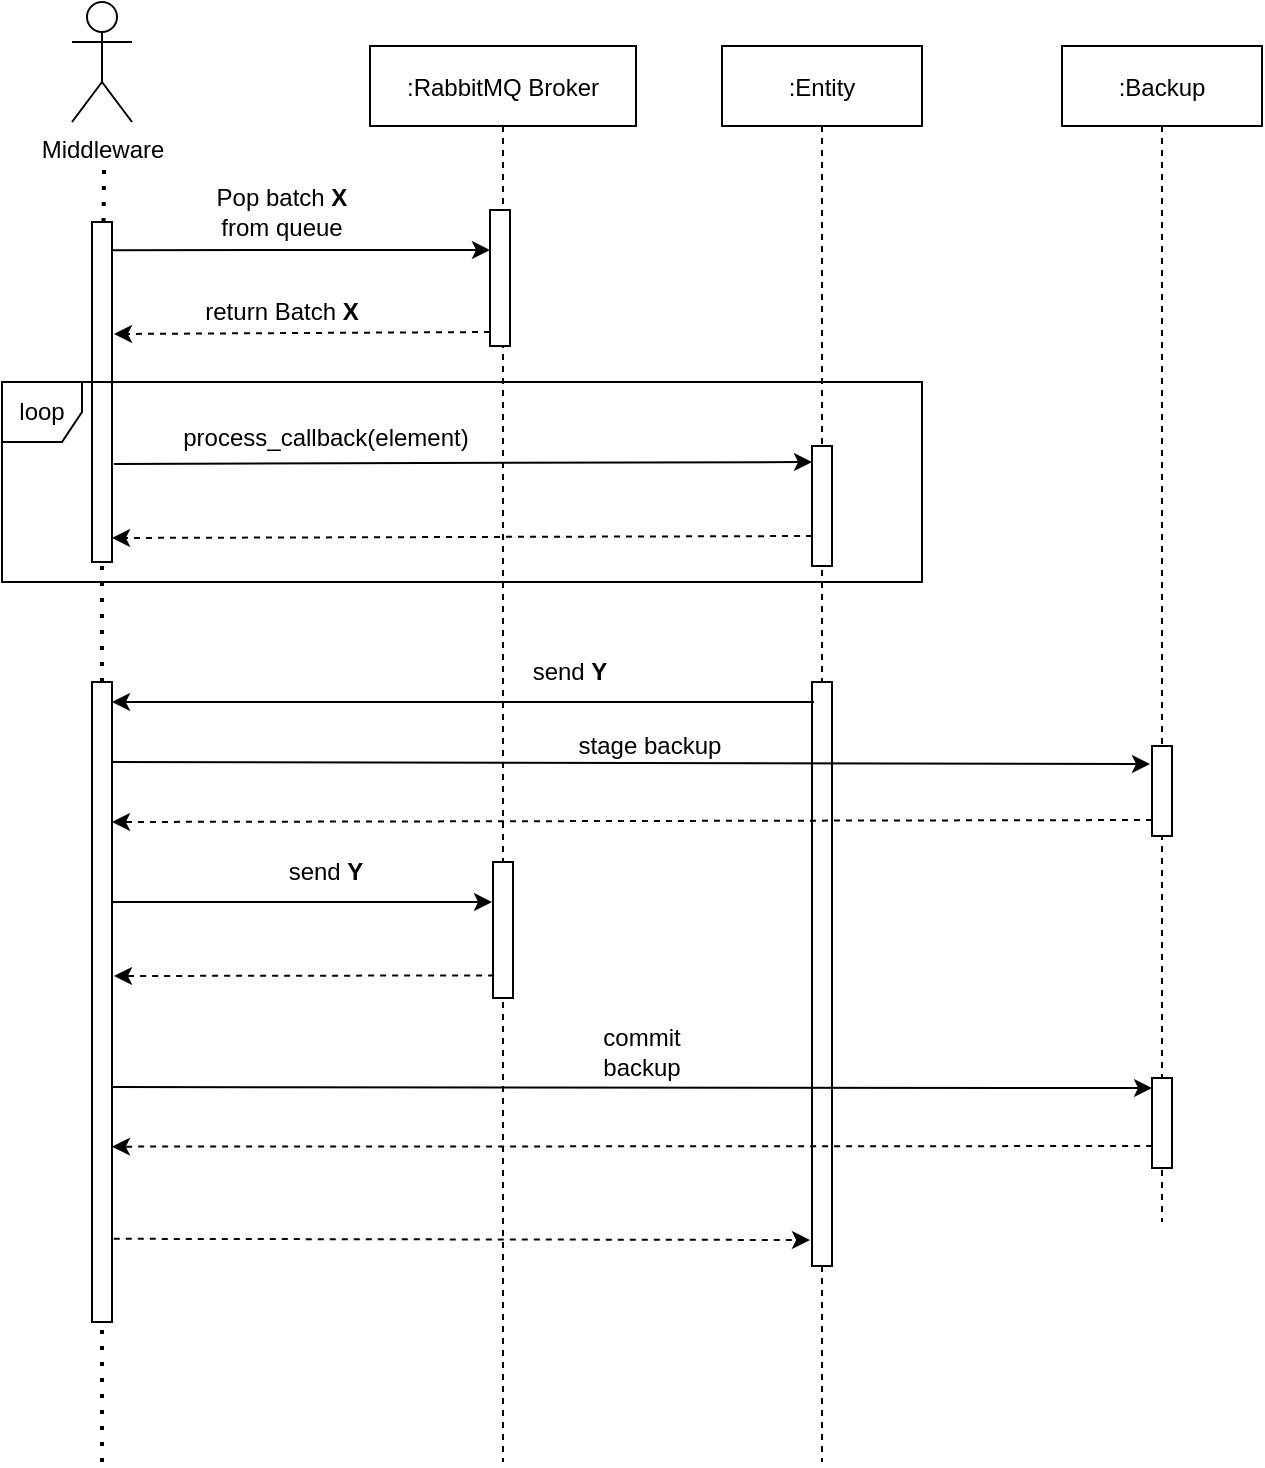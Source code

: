 <mxfile version="20.0.4" type="device"><diagram id="kgpKYQtTHZ0yAKxKKP6v" name="Page-1"><mxGraphModel dx="1363" dy="613" grid="1" gridSize="10" guides="1" tooltips="1" connect="1" arrows="1" fold="1" page="1" pageScale="1" pageWidth="850" pageHeight="1100" math="0" shadow="0"><root><mxCell id="0"/><mxCell id="1" parent="0"/><mxCell id="3nuBFxr9cyL0pnOWT2aG-5" value=":RabbitMQ Broker" style="shape=umlLifeline;perimeter=lifelinePerimeter;container=1;collapsible=0;recursiveResize=0;rounded=0;shadow=0;strokeWidth=1;" parent="1" vertex="1"><mxGeometry x="284" y="82" width="133" height="708" as="geometry"/></mxCell><mxCell id="3nuBFxr9cyL0pnOWT2aG-6" value="" style="points=[];perimeter=orthogonalPerimeter;rounded=0;shadow=0;strokeWidth=1;" parent="3nuBFxr9cyL0pnOWT2aG-5" vertex="1"><mxGeometry x="60" y="82" width="10" height="68" as="geometry"/></mxCell><mxCell id="yH2SsI4w6Yb95GrRQB9b-28" value="send &lt;b&gt;Y&lt;/b&gt;" style="text;html=1;strokeColor=none;fillColor=none;align=center;verticalAlign=middle;whiteSpace=wrap;rounded=0;" vertex="1" parent="3nuBFxr9cyL0pnOWT2aG-5"><mxGeometry x="60" y="298" width="80" height="30" as="geometry"/></mxCell><mxCell id="yH2SsI4w6Yb95GrRQB9b-38" value="" style="points=[];perimeter=orthogonalPerimeter;rounded=0;shadow=0;strokeWidth=1;" vertex="1" parent="3nuBFxr9cyL0pnOWT2aG-5"><mxGeometry x="61.5" y="408" width="10" height="68" as="geometry"/></mxCell><mxCell id="yH2SsI4w6Yb95GrRQB9b-1" value=":Entity" style="shape=umlLifeline;perimeter=lifelinePerimeter;container=1;collapsible=0;recursiveResize=0;rounded=0;shadow=0;strokeWidth=1;" vertex="1" parent="1"><mxGeometry x="460" y="82" width="100" height="708" as="geometry"/></mxCell><mxCell id="yH2SsI4w6Yb95GrRQB9b-2" value="" style="points=[];perimeter=orthogonalPerimeter;rounded=0;shadow=0;strokeWidth=1;" vertex="1" parent="yH2SsI4w6Yb95GrRQB9b-1"><mxGeometry x="45" y="200" width="10" height="60" as="geometry"/></mxCell><mxCell id="yH2SsI4w6Yb95GrRQB9b-29" value="" style="rounded=0;whiteSpace=wrap;html=1;" vertex="1" parent="yH2SsI4w6Yb95GrRQB9b-1"><mxGeometry x="45" y="318" width="10" height="292" as="geometry"/></mxCell><mxCell id="yH2SsI4w6Yb95GrRQB9b-3" value="Middleware" style="shape=umlActor;verticalLabelPosition=bottom;verticalAlign=top;html=1;outlineConnect=0;" vertex="1" parent="1"><mxGeometry x="135" y="60" width="30" height="60" as="geometry"/></mxCell><mxCell id="yH2SsI4w6Yb95GrRQB9b-4" value="" style="endArrow=none;dashed=1;html=1;dashPattern=1 3;strokeWidth=2;rounded=0;startArrow=none;" edge="1" parent="1" source="yH2SsI4w6Yb95GrRQB9b-14"><mxGeometry width="50" height="50" relative="1" as="geometry"><mxPoint x="150" y="470" as="sourcePoint"/><mxPoint x="151" y="144" as="targetPoint"/></mxGeometry></mxCell><mxCell id="yH2SsI4w6Yb95GrRQB9b-9" value="" style="endArrow=classic;html=1;rounded=0;exitX=0.918;exitY=0.128;exitDx=0;exitDy=0;exitPerimeter=0;" edge="1" parent="1"><mxGeometry width="50" height="50" relative="1" as="geometry"><mxPoint x="154.18" y="184.08" as="sourcePoint"/><mxPoint x="344" y="184" as="targetPoint"/></mxGeometry></mxCell><mxCell id="yH2SsI4w6Yb95GrRQB9b-10" value="Pop batch &lt;b&gt;X&lt;/b&gt; from queue" style="text;html=1;strokeColor=none;fillColor=none;align=center;verticalAlign=middle;whiteSpace=wrap;rounded=0;" vertex="1" parent="1"><mxGeometry x="200" y="150" width="80" height="30" as="geometry"/></mxCell><mxCell id="yH2SsI4w6Yb95GrRQB9b-12" value="" style="endArrow=classic;html=1;rounded=0;dashed=1;" edge="1" parent="1"><mxGeometry width="50" height="50" relative="1" as="geometry"><mxPoint x="344" y="225" as="sourcePoint"/><mxPoint x="156" y="226" as="targetPoint"/></mxGeometry></mxCell><mxCell id="yH2SsI4w6Yb95GrRQB9b-13" value="return Batch &lt;b&gt;X&lt;/b&gt;" style="text;html=1;strokeColor=none;fillColor=none;align=center;verticalAlign=middle;whiteSpace=wrap;rounded=0;" vertex="1" parent="1"><mxGeometry x="200" y="200" width="80" height="30" as="geometry"/></mxCell><mxCell id="yH2SsI4w6Yb95GrRQB9b-14" value="" style="rounded=0;whiteSpace=wrap;html=1;" vertex="1" parent="1"><mxGeometry x="145" y="170" width="10" height="170" as="geometry"/></mxCell><mxCell id="yH2SsI4w6Yb95GrRQB9b-16" value="" style="endArrow=none;dashed=1;html=1;dashPattern=1 3;strokeWidth=2;rounded=0;startArrow=none;" edge="1" parent="1" source="yH2SsI4w6Yb95GrRQB9b-30" target="yH2SsI4w6Yb95GrRQB9b-14"><mxGeometry width="50" height="50" relative="1" as="geometry"><mxPoint x="150" y="580" as="sourcePoint"/><mxPoint x="151" y="144" as="targetPoint"/></mxGeometry></mxCell><mxCell id="yH2SsI4w6Yb95GrRQB9b-18" value="" style="endArrow=classic;html=1;rounded=0;" edge="1" parent="1"><mxGeometry width="50" height="50" relative="1" as="geometry"><mxPoint x="156" y="291" as="sourcePoint"/><mxPoint x="505" y="290" as="targetPoint"/></mxGeometry></mxCell><mxCell id="yH2SsI4w6Yb95GrRQB9b-19" value="process_callback(element)" style="text;html=1;strokeColor=none;fillColor=none;align=center;verticalAlign=middle;whiteSpace=wrap;rounded=0;" vertex="1" parent="1"><mxGeometry x="187" y="263" width="150" height="30" as="geometry"/></mxCell><mxCell id="yH2SsI4w6Yb95GrRQB9b-20" value="" style="endArrow=classic;html=1;rounded=0;dashed=1;" edge="1" parent="1"><mxGeometry width="50" height="50" relative="1" as="geometry"><mxPoint x="505" y="327" as="sourcePoint"/><mxPoint x="155" y="328" as="targetPoint"/></mxGeometry></mxCell><mxCell id="yH2SsI4w6Yb95GrRQB9b-23" value="loop" style="shape=umlFrame;whiteSpace=wrap;html=1;width=40;height=30;" vertex="1" parent="1"><mxGeometry x="100" y="250" width="460" height="100" as="geometry"/></mxCell><mxCell id="yH2SsI4w6Yb95GrRQB9b-25" value=":Backup" style="shape=umlLifeline;perimeter=lifelinePerimeter;container=1;collapsible=0;recursiveResize=0;rounded=0;shadow=0;strokeWidth=1;" vertex="1" parent="1"><mxGeometry x="630" y="82" width="100" height="588" as="geometry"/></mxCell><mxCell id="yH2SsI4w6Yb95GrRQB9b-26" value="" style="points=[];perimeter=orthogonalPerimeter;rounded=0;shadow=0;strokeWidth=1;" vertex="1" parent="yH2SsI4w6Yb95GrRQB9b-25"><mxGeometry x="45" y="350" width="10" height="45" as="geometry"/></mxCell><mxCell id="yH2SsI4w6Yb95GrRQB9b-44" value="" style="points=[];perimeter=orthogonalPerimeter;rounded=0;shadow=0;strokeWidth=1;" vertex="1" parent="yH2SsI4w6Yb95GrRQB9b-25"><mxGeometry x="45" y="516" width="10" height="45" as="geometry"/></mxCell><mxCell id="yH2SsI4w6Yb95GrRQB9b-27" value="" style="endArrow=classic;html=1;rounded=0;" edge="1" parent="1"><mxGeometry width="50" height="50" relative="1" as="geometry"><mxPoint x="506" y="410" as="sourcePoint"/><mxPoint x="155" y="410" as="targetPoint"/></mxGeometry></mxCell><mxCell id="yH2SsI4w6Yb95GrRQB9b-30" value="" style="rounded=0;whiteSpace=wrap;html=1;" vertex="1" parent="1"><mxGeometry x="145" y="400" width="10" height="320" as="geometry"/></mxCell><mxCell id="yH2SsI4w6Yb95GrRQB9b-31" value="" style="endArrow=none;dashed=1;html=1;dashPattern=1 3;strokeWidth=2;rounded=0;" edge="1" parent="1" target="yH2SsI4w6Yb95GrRQB9b-30"><mxGeometry width="50" height="50" relative="1" as="geometry"><mxPoint x="150" y="790" as="sourcePoint"/><mxPoint x="150" y="340" as="targetPoint"/></mxGeometry></mxCell><mxCell id="yH2SsI4w6Yb95GrRQB9b-33" value="" style="endArrow=classic;html=1;rounded=0;" edge="1" parent="1"><mxGeometry width="50" height="50" relative="1" as="geometry"><mxPoint x="155" y="440" as="sourcePoint"/><mxPoint x="674" y="441" as="targetPoint"/></mxGeometry></mxCell><mxCell id="yH2SsI4w6Yb95GrRQB9b-34" value="stage backup" style="text;html=1;strokeColor=none;fillColor=none;align=center;verticalAlign=middle;whiteSpace=wrap;rounded=0;" vertex="1" parent="1"><mxGeometry x="384" y="417" width="80" height="30" as="geometry"/></mxCell><mxCell id="yH2SsI4w6Yb95GrRQB9b-35" value="" style="endArrow=classic;html=1;rounded=0;dashed=1;" edge="1" parent="1"><mxGeometry width="50" height="50" relative="1" as="geometry"><mxPoint x="675" y="469" as="sourcePoint"/><mxPoint x="155" y="470" as="targetPoint"/></mxGeometry></mxCell><mxCell id="yH2SsI4w6Yb95GrRQB9b-39" value="" style="endArrow=classic;html=1;rounded=0;" edge="1" parent="1"><mxGeometry width="50" height="50" relative="1" as="geometry"><mxPoint x="155" y="510" as="sourcePoint"/><mxPoint x="345" y="510" as="targetPoint"/></mxGeometry></mxCell><mxCell id="yH2SsI4w6Yb95GrRQB9b-40" value="send &lt;b&gt;Y&lt;/b&gt;" style="text;html=1;strokeColor=none;fillColor=none;align=center;verticalAlign=middle;whiteSpace=wrap;rounded=0;" vertex="1" parent="1"><mxGeometry x="222" y="480" width="80" height="30" as="geometry"/></mxCell><mxCell id="yH2SsI4w6Yb95GrRQB9b-41" value="" style="endArrow=classic;html=1;rounded=0;exitX=0.058;exitY=0.834;exitDx=0;exitDy=0;exitPerimeter=0;dashed=1;" edge="1" parent="1" source="yH2SsI4w6Yb95GrRQB9b-38"><mxGeometry width="50" height="50" relative="1" as="geometry"><mxPoint x="230" y="580" as="sourcePoint"/><mxPoint x="156" y="547" as="targetPoint"/></mxGeometry></mxCell><mxCell id="yH2SsI4w6Yb95GrRQB9b-43" value="" style="endArrow=classic;html=1;rounded=0;exitX=0.977;exitY=0.633;exitDx=0;exitDy=0;exitPerimeter=0;" edge="1" parent="1" source="yH2SsI4w6Yb95GrRQB9b-30"><mxGeometry width="50" height="50" relative="1" as="geometry"><mxPoint x="160" y="603" as="sourcePoint"/><mxPoint x="675" y="603" as="targetPoint"/></mxGeometry></mxCell><mxCell id="yH2SsI4w6Yb95GrRQB9b-45" value="" style="endArrow=classic;html=1;rounded=0;exitX=0.007;exitY=0.756;exitDx=0;exitDy=0;exitPerimeter=0;entryX=0.997;entryY=0.726;entryDx=0;entryDy=0;entryPerimeter=0;dashed=1;" edge="1" parent="1" source="yH2SsI4w6Yb95GrRQB9b-44" target="yH2SsI4w6Yb95GrRQB9b-30"><mxGeometry width="50" height="50" relative="1" as="geometry"><mxPoint x="520" y="720" as="sourcePoint"/><mxPoint x="570" y="670" as="targetPoint"/></mxGeometry></mxCell><mxCell id="yH2SsI4w6Yb95GrRQB9b-46" value="commit backup" style="text;html=1;strokeColor=none;fillColor=none;align=center;verticalAlign=middle;whiteSpace=wrap;rounded=0;" vertex="1" parent="1"><mxGeometry x="380" y="570" width="80" height="30" as="geometry"/></mxCell><mxCell id="yH2SsI4w6Yb95GrRQB9b-48" value="" style="endArrow=classic;html=1;rounded=0;dashed=1;exitX=1.089;exitY=0.87;exitDx=0;exitDy=0;exitPerimeter=0;" edge="1" parent="1" source="yH2SsI4w6Yb95GrRQB9b-30"><mxGeometry width="50" height="50" relative="1" as="geometry"><mxPoint x="290" y="570" as="sourcePoint"/><mxPoint x="504" y="679" as="targetPoint"/></mxGeometry></mxCell></root></mxGraphModel></diagram></mxfile>
